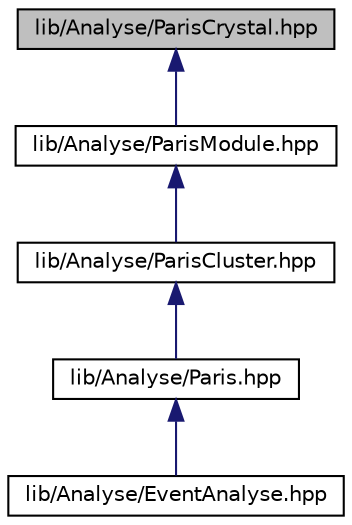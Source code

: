 digraph "lib/Analyse/ParisCrystal.hpp"
{
 // LATEX_PDF_SIZE
  edge [fontname="Helvetica",fontsize="10",labelfontname="Helvetica",labelfontsize="10"];
  node [fontname="Helvetica",fontsize="10",shape=record];
  Node1 [label="lib/Analyse/ParisCrystal.hpp",height=0.2,width=0.4,color="black", fillcolor="grey75", style="filled", fontcolor="black",tooltip=" "];
  Node1 -> Node2 [dir="back",color="midnightblue",fontsize="10",style="solid",fontname="Helvetica"];
  Node2 [label="lib/Analyse/ParisModule.hpp",height=0.2,width=0.4,color="black", fillcolor="white", style="filled",URL="$_paris_module_8hpp.html",tooltip=" "];
  Node2 -> Node3 [dir="back",color="midnightblue",fontsize="10",style="solid",fontname="Helvetica"];
  Node3 [label="lib/Analyse/ParisCluster.hpp",height=0.2,width=0.4,color="black", fillcolor="white", style="filled",URL="$_paris_cluster_8hpp.html",tooltip=" "];
  Node3 -> Node4 [dir="back",color="midnightblue",fontsize="10",style="solid",fontname="Helvetica"];
  Node4 [label="lib/Analyse/Paris.hpp",height=0.2,width=0.4,color="black", fillcolor="white", style="filled",URL="$_paris_8hpp.html",tooltip=" "];
  Node4 -> Node5 [dir="back",color="midnightblue",fontsize="10",style="solid",fontname="Helvetica"];
  Node5 [label="lib/Analyse/EventAnalyse.hpp",height=0.2,width=0.4,color="black", fillcolor="white", style="filled",URL="$_event_analyse_8hpp.html",tooltip=" "];
}

